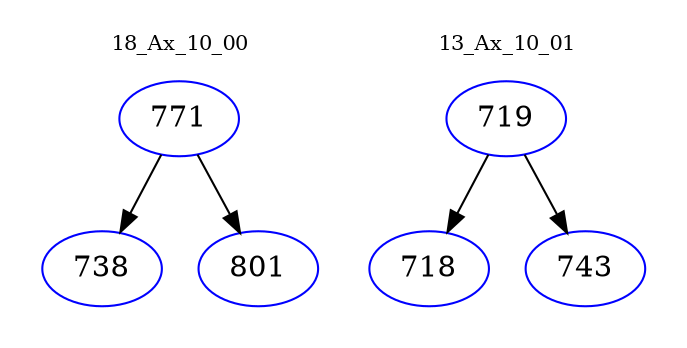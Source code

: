 digraph{
subgraph cluster_0 {
color = white
label = "18_Ax_10_00";
fontsize=10;
T0_771 [label="771", color="blue"]
T0_771 -> T0_738 [color="black"]
T0_738 [label="738", color="blue"]
T0_771 -> T0_801 [color="black"]
T0_801 [label="801", color="blue"]
}
subgraph cluster_1 {
color = white
label = "13_Ax_10_01";
fontsize=10;
T1_719 [label="719", color="blue"]
T1_719 -> T1_718 [color="black"]
T1_718 [label="718", color="blue"]
T1_719 -> T1_743 [color="black"]
T1_743 [label="743", color="blue"]
}
}
